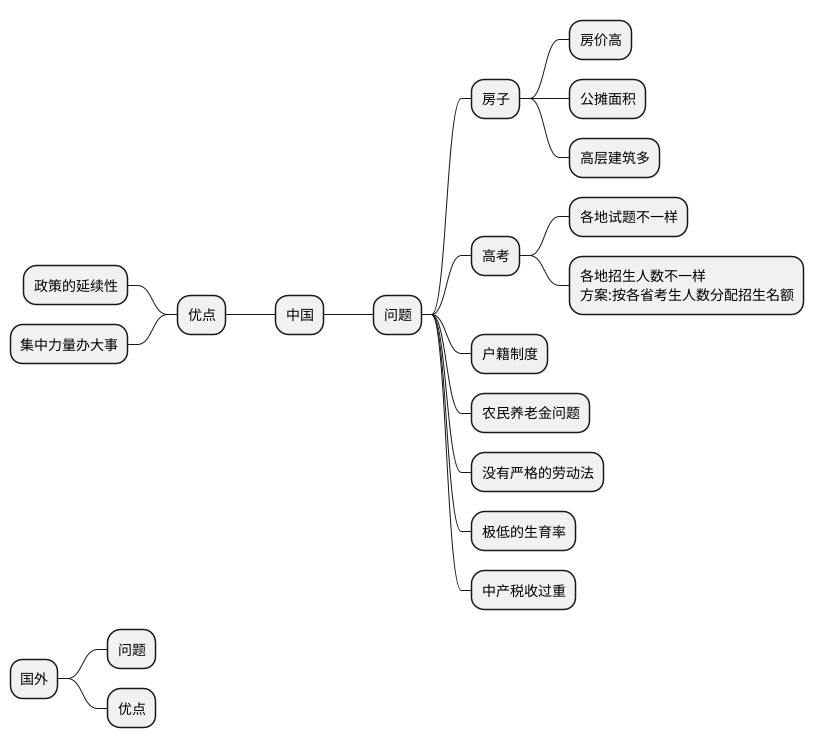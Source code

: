 @startmindmap 中国
* 中国
** 问题
*** 房子
**** 房价高
**** 公摊面积
**** 高层建筑多
*** 高考
**** 各地试题不一样
****:各地招生人数不一样
方案:按各省考生人数分配招生名额;
*** 户籍制度
*** 农民养老金问题
*** 没有严格的劳动法
*** 极低的生育率
*** 中产税收过重


-- 优点
--- 政策的延续性
--- 集中力量办大事


* 国外
** 问题
** 优点
@endmindmap